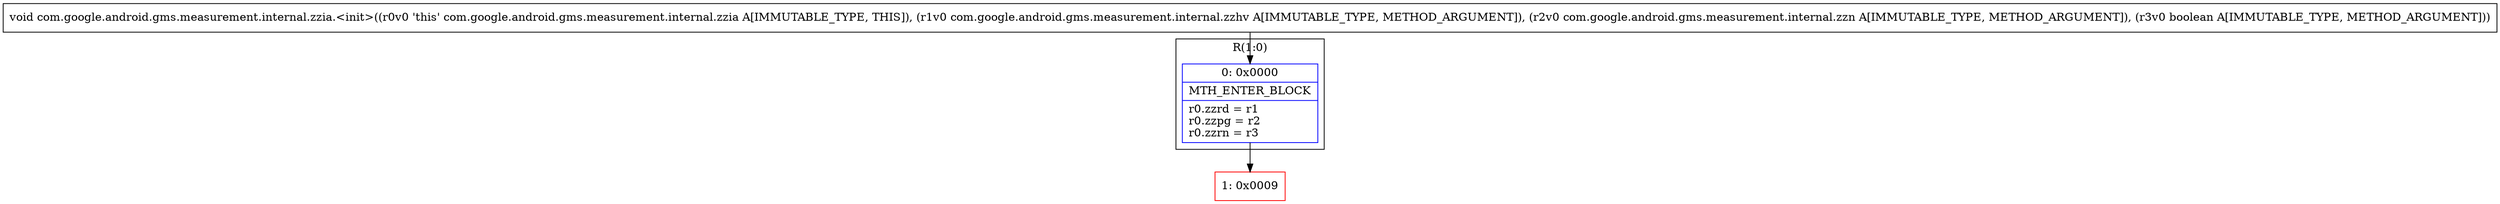digraph "CFG forcom.google.android.gms.measurement.internal.zzia.\<init\>(Lcom\/google\/android\/gms\/measurement\/internal\/zzhv;Lcom\/google\/android\/gms\/measurement\/internal\/zzn;Z)V" {
subgraph cluster_Region_926667474 {
label = "R(1:0)";
node [shape=record,color=blue];
Node_0 [shape=record,label="{0\:\ 0x0000|MTH_ENTER_BLOCK\l|r0.zzrd = r1\lr0.zzpg = r2\lr0.zzrn = r3\l}"];
}
Node_1 [shape=record,color=red,label="{1\:\ 0x0009}"];
MethodNode[shape=record,label="{void com.google.android.gms.measurement.internal.zzia.\<init\>((r0v0 'this' com.google.android.gms.measurement.internal.zzia A[IMMUTABLE_TYPE, THIS]), (r1v0 com.google.android.gms.measurement.internal.zzhv A[IMMUTABLE_TYPE, METHOD_ARGUMENT]), (r2v0 com.google.android.gms.measurement.internal.zzn A[IMMUTABLE_TYPE, METHOD_ARGUMENT]), (r3v0 boolean A[IMMUTABLE_TYPE, METHOD_ARGUMENT])) }"];
MethodNode -> Node_0;
Node_0 -> Node_1;
}

